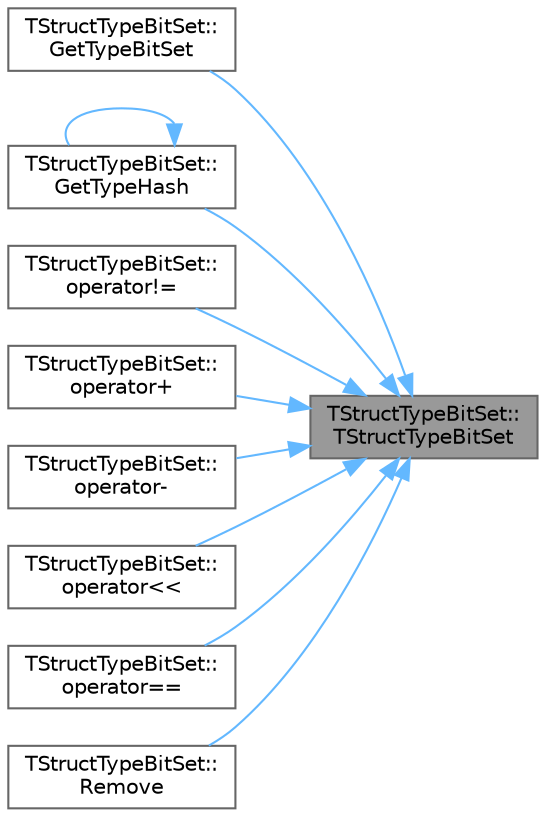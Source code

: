 digraph "TStructTypeBitSet::TStructTypeBitSet"
{
 // INTERACTIVE_SVG=YES
 // LATEX_PDF_SIZE
  bgcolor="transparent";
  edge [fontname=Helvetica,fontsize=10,labelfontname=Helvetica,labelfontsize=10];
  node [fontname=Helvetica,fontsize=10,shape=box,height=0.2,width=0.4];
  rankdir="RL";
  Node1 [id="Node000001",label="TStructTypeBitSet::\lTStructTypeBitSet",height=0.2,width=0.4,color="gray40", fillcolor="grey60", style="filled", fontcolor="black",tooltip=" "];
  Node1 -> Node2 [id="edge1_Node000001_Node000002",dir="back",color="steelblue1",style="solid",tooltip=" "];
  Node2 [id="Node000002",label="TStructTypeBitSet::\lGetTypeBitSet",height=0.2,width=0.4,color="grey40", fillcolor="white", style="filled",URL="$d0/d16/structTStructTypeBitSet.html#ad5462c98a644491ee616b6fc04850470",tooltip="Gets a bitset representing a single struct type."];
  Node1 -> Node3 [id="edge2_Node000001_Node000003",dir="back",color="steelblue1",style="solid",tooltip=" "];
  Node3 [id="Node000003",label="TStructTypeBitSet::\lGetTypeHash",height=0.2,width=0.4,color="grey40", fillcolor="white", style="filled",URL="$d0/d16/structTStructTypeBitSet.html#af4510ba313c69b55a63fe18effcfe48d",tooltip="Hash function for the bitset."];
  Node3 -> Node3 [id="edge3_Node000003_Node000003",dir="back",color="steelblue1",style="solid",tooltip=" "];
  Node1 -> Node4 [id="edge4_Node000001_Node000004",dir="back",color="steelblue1",style="solid",tooltip=" "];
  Node4 [id="Node000004",label="TStructTypeBitSet::\loperator!=",height=0.2,width=0.4,color="grey40", fillcolor="white", style="filled",URL="$d0/d16/structTStructTypeBitSet.html#aa7db5e6e912bb98465871ca3caf65620",tooltip="Inequality operator."];
  Node1 -> Node5 [id="edge5_Node000001_Node000005",dir="back",color="steelblue1",style="solid",tooltip=" "];
  Node5 [id="Node000005",label="TStructTypeBitSet::\loperator+",height=0.2,width=0.4,color="grey40", fillcolor="white", style="filled",URL="$d0/d16/structTStructTypeBitSet.html#a0113060523a03cfb4f0505dac82d4518",tooltip="Performs a union operation with another bitset."];
  Node1 -> Node6 [id="edge6_Node000001_Node000006",dir="back",color="steelblue1",style="solid",tooltip=" "];
  Node6 [id="Node000006",label="TStructTypeBitSet::\loperator-",height=0.2,width=0.4,color="grey40", fillcolor="white", style="filled",URL="$d0/d16/structTStructTypeBitSet.html#a9fef78b6efdfa5ed27046d0f741fd2b8",tooltip="Performs a difference operation with another bitset."];
  Node1 -> Node7 [id="edge7_Node000001_Node000007",dir="back",color="steelblue1",style="solid",tooltip=" "];
  Node7 [id="Node000007",label="TStructTypeBitSet::\loperator\<\<",height=0.2,width=0.4,color="grey40", fillcolor="white", style="filled",URL="$d0/d16/structTStructTypeBitSet.html#ab8c9e726c33517554e0a923878c4eb88",tooltip="Stream insertion operator for serialization."];
  Node1 -> Node8 [id="edge8_Node000001_Node000008",dir="back",color="steelblue1",style="solid",tooltip=" "];
  Node8 [id="Node000008",label="TStructTypeBitSet::\loperator==",height=0.2,width=0.4,color="grey40", fillcolor="white", style="filled",URL="$d0/d16/structTStructTypeBitSet.html#add3e0d05df486b88fafdb7b1e23410fa",tooltip="Equality operator."];
  Node1 -> Node9 [id="edge9_Node000001_Node000009",dir="back",color="steelblue1",style="solid",tooltip=" "];
  Node9 [id="Node000009",label="TStructTypeBitSet::\lRemove",height=0.2,width=0.4,color="grey40", fillcolor="white", style="filled",URL="$d0/d16/structTStructTypeBitSet.html#adaad9c2684726cc74decaf57bc2b6cef",tooltip="Removes the bits from another bitset from this one (difference)."];
}
